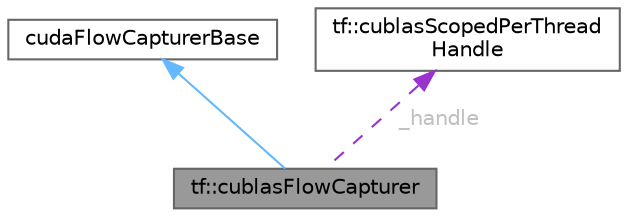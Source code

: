 digraph "tf::cublasFlowCapturer"
{
 // LATEX_PDF_SIZE
  bgcolor="transparent";
  edge [fontname=Helvetica,fontsize=10,labelfontname=Helvetica,labelfontsize=10];
  node [fontname=Helvetica,fontsize=10,shape=box,height=0.2,width=0.4];
  Node1 [id="Node000001",label="tf::cublasFlowCapturer",height=0.2,width=0.4,color="gray40", fillcolor="grey60", style="filled", fontcolor="black",tooltip="class to construct a cuBLAS task graph"];
  Node2 -> Node1 [id="edge1_Node000001_Node000002",dir="back",color="steelblue1",style="solid",tooltip=" "];
  Node2 [id="Node000002",label="cudaFlowCapturerBase",height=0.2,width=0.4,color="gray40", fillcolor="white", style="filled",tooltip=" "];
  Node3 -> Node1 [id="edge2_Node000001_Node000003",dir="back",color="darkorchid3",style="dashed",tooltip=" ",label=" _handle",fontcolor="grey" ];
  Node3 [id="Node000003",label="tf::cublasScopedPerThread\lHandle",height=0.2,width=0.4,color="gray40", fillcolor="white", style="filled",URL="$classtf_1_1cublas_scoped_per_thread_handle.html",tooltip="class to provide RAII-styled guard of cublas handle acquisition"];
}
